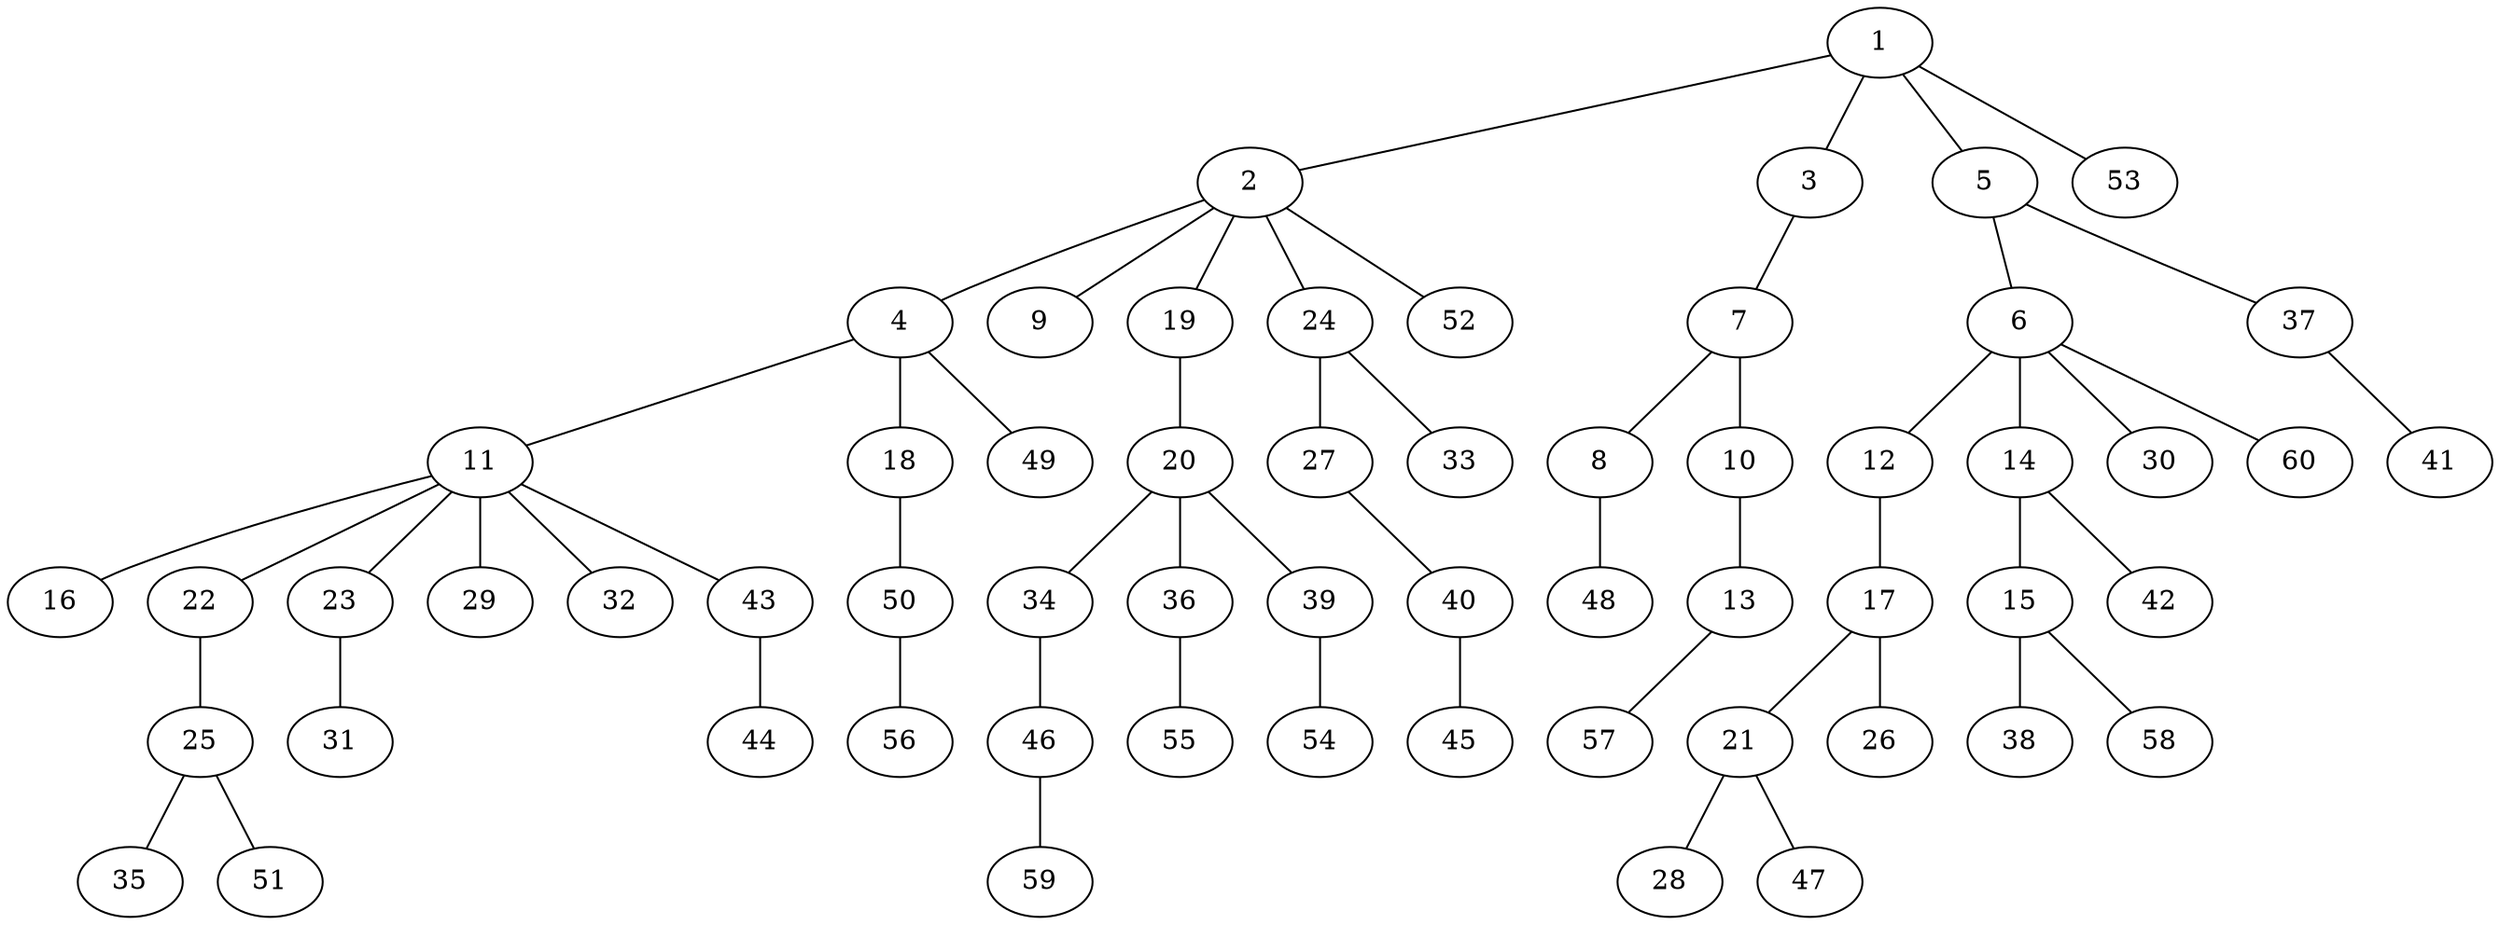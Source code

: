 graph graphname {1--2
1--3
1--5
1--53
2--4
2--9
2--19
2--24
2--52
3--7
4--11
4--18
4--49
5--6
5--37
6--12
6--14
6--30
6--60
7--8
7--10
8--48
10--13
11--16
11--22
11--23
11--29
11--32
11--43
12--17
13--57
14--15
14--42
15--38
15--58
17--21
17--26
18--50
19--20
20--34
20--36
20--39
21--28
21--47
22--25
23--31
24--27
24--33
25--35
25--51
27--40
34--46
36--55
37--41
39--54
40--45
43--44
46--59
50--56
}